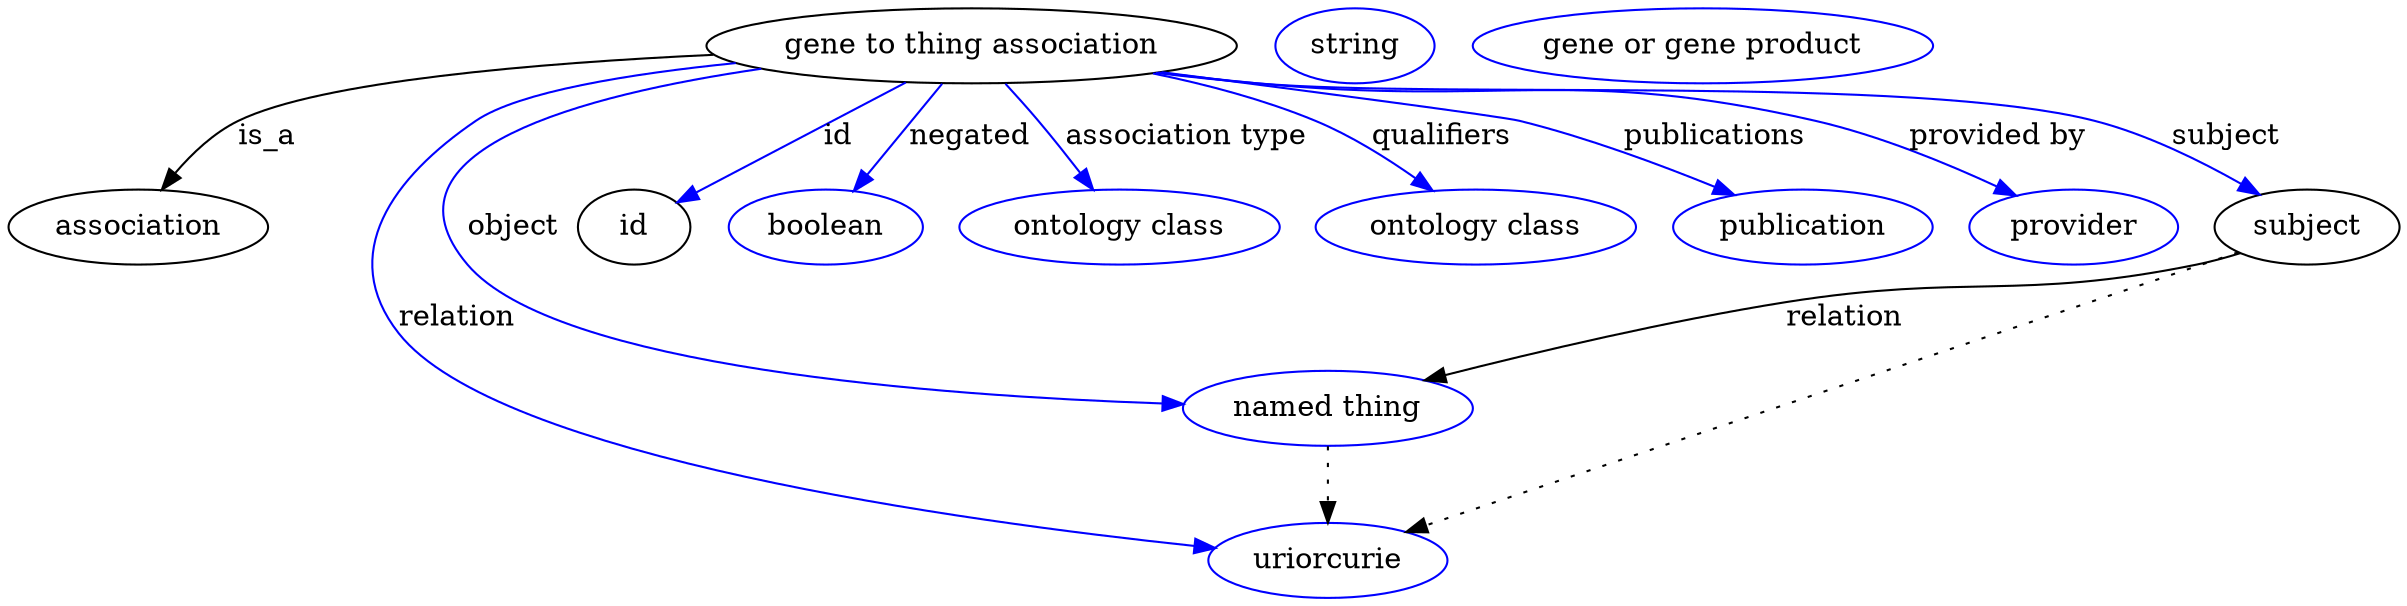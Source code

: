 digraph {
	graph [bb="0,0,968.79,283"];
	node [label="\N"];
	"gene to thing association"	[height=0.5,
		label="gene to thing association",
		pos="401.05,265",
		width=2.7442];
	association	[height=0.5,
		pos="50.046,178",
		width=1.3902];
	"gene to thing association" -> association	[label=is_a,
		lp="103.05,221.5",
		pos="e,59.487,195.87 304.72,260.83 228.01,256.9 127.79,248.18 92.046,229 81.338,223.25 72.234,213.56 65.268,204.22"];
	relation	[color=blue,
		height=0.5,
		label=uriorcurie,
		pos="533.05,18",
		width=1.2638];
	"gene to thing association" -> relation	[color=blue,
		label=relation,
		lp="189.05,134.5",
		pos="e,491.03,25.099 315.13,256.1 268.53,250.49 216.55,241.68 197.05,229 157.53,203.32 139.84,164.76 168.05,127 205.74,76.543 389.64,\
41.351 481.14,26.664",
		style=solid];
	object	[color=blue,
		height=0.5,
		label="named thing",
		pos="533.05,91",
		width=1.5346];
	"gene to thing association" -> object	[color=blue,
		label=object,
		lp="206.05,178",
		pos="e,478.72,94.616 323.45,253.73 246.58,240.36 146.1,212.26 189.05,160 223.75,117.77 379.04,101.32 468.66,95.271",
		style=solid];
	id	[height=0.5,
		pos="259.05,178",
		width=0.75];
	"gene to thing association" -> id	[color=blue,
		label=id,
		lp="344.55,221.5",
		pos="e,278.59,190.7 373.67,247.61 348.83,232.75 312.37,210.92 287.27,195.9",
		style=solid];
	negated	[color=blue,
		height=0.5,
		label=boolean,
		pos="342.05,178",
		width=1.0652];
	"gene to thing association" -> negated	[color=blue,
		label=negated,
		lp="397.55,221.5",
		pos="e,353.37,195.31 389.11,246.8 380.54,234.46 368.88,217.66 359.3,203.86",
		style=solid];
	"association type"	[color=blue,
		height=0.5,
		label="ontology class",
		pos="460.05,178",
		width=1.7151];
	"gene to thing association" -> "association type"	[color=blue,
		label="association type",
		lp="479.05,221.5",
		pos="e,448.33,195.89 412.99,246.8 421.44,234.62 432.91,218.09 442.42,204.4",
		style=solid];
	qualifiers	[color=blue,
		height=0.5,
		label="ontology class",
		pos="601.05,178",
		width=1.7151];
	"gene to thing association" -> qualifiers	[color=blue,
		label=qualifiers,
		lp="578.55,221.5",
		pos="e,581.06,195.12 463.35,250.95 484.12,245.49 507.05,238.23 527.05,229 543.1,221.59 559.53,210.86 572.82,201.24",
		style=solid];
	publications	[color=blue,
		height=0.5,
		label=publication,
		pos="731.05,178",
		width=1.3902];
	"gene to thing association" -> publications	[color=blue,
		label=publications,
		lp="683.55,221.5",
		pos="e,702.35,192.76 473.01,252.62 527.46,243.88 595.03,232.7 608.05,229 637.28,220.7 669.02,207.68 692.94,197.02",
		style=solid];
	"provided by"	[color=blue,
		height=0.5,
		label=provider,
		pos="839.05,178",
		width=1.1193];
	"gene to thing association" -> "provided by"	[color=blue,
		label="provided by",
		lp="797.05,221.5",
		pos="e,814.07,192.34 470.59,252.19 483.04,250.3 495.91,248.47 508.05,247 602.36,235.54 628.82,251.82 721.05,229 750.47,221.72 781.99,\
208.03 805.05,196.81",
		style=solid];
	subject	[height=0.5,
		pos="933.05,178",
		width=0.99297];
	"gene to thing association" -> subject	[color=blue,
		label=subject,
		lp="889.55,221.5",
		pos="e,912.06,192.84 469.69,252.03 482.41,250.11 495.61,248.33 508.05,247 580.19,239.3 763.96,247.75 834.05,229 858.66,222.41 884.29,\
209.27 903.3,198.12",
		style=solid];
	object -> relation	[pos="e,533.05,36.029 533.05,72.813 533.05,64.789 533.05,55.047 533.05,46.069",
		style=dotted];
	association_id	[color=blue,
		height=0.5,
		label=string,
		pos="548.05,265",
		width=0.84854];
	subject -> relation	[pos="e,564.06,31.252 905.87,166.26 836.93,139.03 654.96,67.155 573.49,34.974",
		style=dotted];
	subject -> object	[label=relation,
		lp="742.05,134.5",
		pos="e,571.54,104.09 906.75,165.79 900.69,163.57 894.22,161.47 888.05,160 815.43,142.67 794.44,155.63 721.05,142 672.88,133.05 618.95,\
118.2 581.24,107"];
	"gene to thing association_subject"	[color=blue,
		height=0.5,
		label="gene or gene product",
		pos="682.05,265",
		width=2.3651];
}
